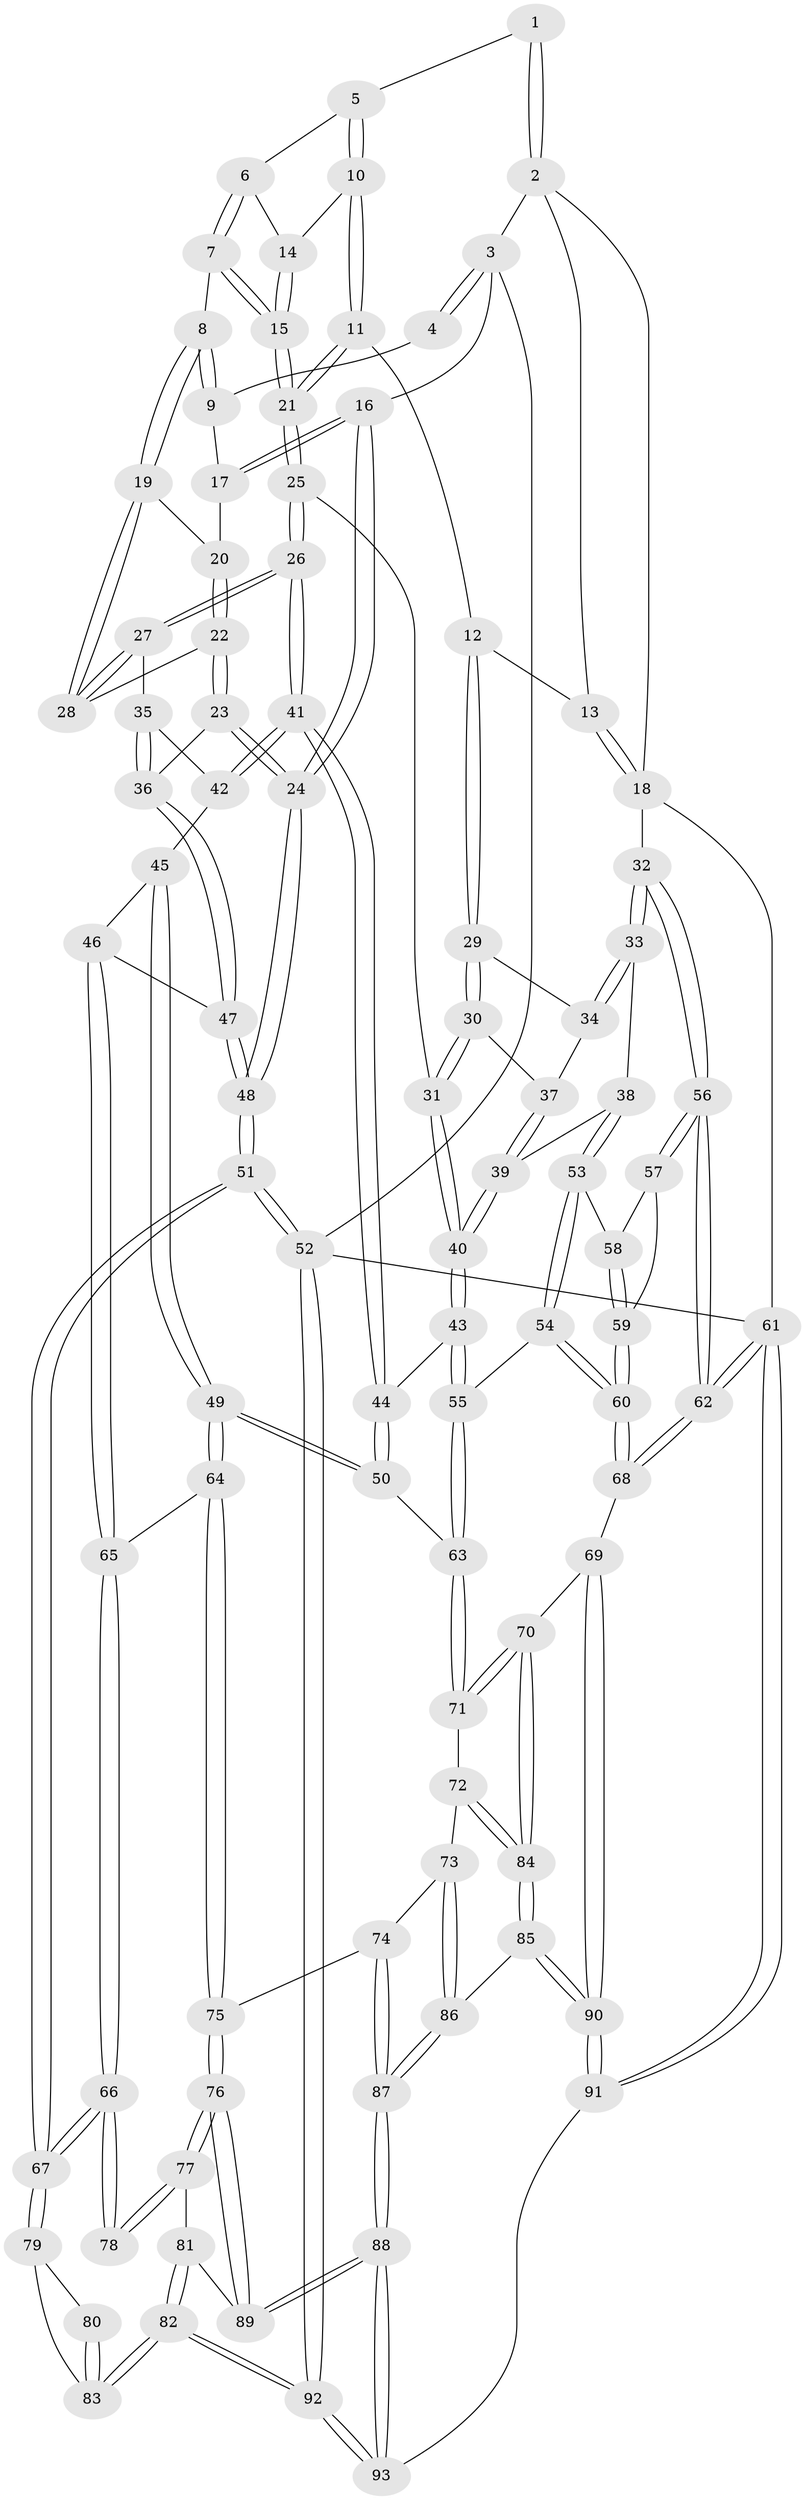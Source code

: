 // Generated by graph-tools (version 1.1) at 2025/00/03/09/25 05:00:19]
// undirected, 93 vertices, 229 edges
graph export_dot {
graph [start="1"]
  node [color=gray90,style=filled];
  1 [pos="+0.38184001182494615+0"];
  2 [pos="+0.7662201438393594+0"];
  3 [pos="+0+0"];
  4 [pos="+0.3410491822126808+0"];
  5 [pos="+0.4212685510514513+0"];
  6 [pos="+0.40644933436595143+0.10658138666767668"];
  7 [pos="+0.3145857133289942+0.1802844624936399"];
  8 [pos="+0.2961512118817983+0.17355617343024088"];
  9 [pos="+0.27958520452065805+0.13003555534080954"];
  10 [pos="+0.5363032791281331+0.1531114299115628"];
  11 [pos="+0.5619004630874108+0.16868584646348217"];
  12 [pos="+0.6798341339943352+0.15528224856234257"];
  13 [pos="+0.7563049087432263+0.026969425650965172"];
  14 [pos="+0.46802303116072747+0.15430214845679707"];
  15 [pos="+0.3477072834522299+0.20287308568353543"];
  16 [pos="+0+0"];
  17 [pos="+0.030417019640306714+0.0863934444620111"];
  18 [pos="+1+0.33023788730885467"];
  19 [pos="+0.22910970349699497+0.2465582854739565"];
  20 [pos="+0.06254170624031499+0.14372602611165441"];
  21 [pos="+0.4358365320925531+0.3494869433729503"];
  22 [pos="+0.08913588216509027+0.29602822156857045"];
  23 [pos="+0.03574498763990597+0.37609186639475534"];
  24 [pos="+0+0.3525466366254743"];
  25 [pos="+0.4339241497627858+0.38812028336354304"];
  26 [pos="+0.41329174395888635+0.4105837908963862"];
  27 [pos="+0.2274942556822653+0.31337886962134787"];
  28 [pos="+0.21811929191898952+0.2880332548896392"];
  29 [pos="+0.6855815754333048+0.17714282198284922"];
  30 [pos="+0.6049782340850297+0.375763179259769"];
  31 [pos="+0.57744068993699+0.4028927647270502"];
  32 [pos="+1+0.3738296396395519"];
  33 [pos="+0.9154277638568109+0.40990544396908496"];
  34 [pos="+0.7644512325638388+0.2826722476862496"];
  35 [pos="+0.1627628196494744+0.44306152453054176"];
  36 [pos="+0.10505032012939962+0.4451055585399522"];
  37 [pos="+0.6874555629384977+0.3795328416229384"];
  38 [pos="+0.8456798801817889+0.466009870835081"];
  39 [pos="+0.7826246085651458+0.47290888082332927"];
  40 [pos="+0.6554072704695159+0.5192720409303533"];
  41 [pos="+0.4063259808407222+0.4298165401526959"];
  42 [pos="+0.1919133477512646+0.46236178485586865"];
  43 [pos="+0.6178476428850254+0.6127837248417198"];
  44 [pos="+0.4064270129969589+0.43695308326692006"];
  45 [pos="+0.21180188545380843+0.5281351018964725"];
  46 [pos="+0.06074287575559745+0.6303557404156511"];
  47 [pos="+0.040631544496715216+0.6215463806619965"];
  48 [pos="+0+0.677703380116148"];
  49 [pos="+0.3333875817093414+0.6880474819865656"];
  50 [pos="+0.3492639526483569+0.6748194471110425"];
  51 [pos="+0+0.7875703081011107"];
  52 [pos="+0+1"];
  53 [pos="+0.8294860053872614+0.5757282666747761"];
  54 [pos="+0.7625642413952473+0.6533070561899689"];
  55 [pos="+0.613419131780822+0.6680101866388948"];
  56 [pos="+1+0.5966704686285891"];
  57 [pos="+1+0.6310043466741767"];
  58 [pos="+0.8737975391295391+0.636787861572638"];
  59 [pos="+0.8701798766249852+0.7367329492214044"];
  60 [pos="+0.8538287776246476+0.7614556447384698"];
  61 [pos="+1+1"];
  62 [pos="+1+1"];
  63 [pos="+0.6097460498332746+0.6738881738009409"];
  64 [pos="+0.3313988797149181+0.6911064582203846"];
  65 [pos="+0.21491056089324045+0.7301774967662096"];
  66 [pos="+0.19658002008118666+0.7645056600002784"];
  67 [pos="+0+0.8057302217750876"];
  68 [pos="+0.849012918513833+0.8295134039401967"];
  69 [pos="+0.7744197502608042+0.8596326786866579"];
  70 [pos="+0.7276142896987229+0.826657432678577"];
  71 [pos="+0.6285009641355888+0.7557442981833289"];
  72 [pos="+0.5691152188775621+0.8385673434013725"];
  73 [pos="+0.5315884993327612+0.8445726429132"];
  74 [pos="+0.41218219383601357+0.8344971333211559"];
  75 [pos="+0.3753167931223169+0.7988130242057475"];
  76 [pos="+0.30044577949755885+0.938948247739864"];
  77 [pos="+0.1923807137355556+0.8213475935499969"];
  78 [pos="+0.1852237154690035+0.7960090351713699"];
  79 [pos="+0+0.8632851662186748"];
  80 [pos="+0.1452060317538618+0.8257607513002986"];
  81 [pos="+0.19375579152784544+0.9261977389580972"];
  82 [pos="+0.1022909840008035+0.9985274700529904"];
  83 [pos="+0.08933952478880292+0.9644303723204306"];
  84 [pos="+0.5861359679970904+0.9299938800086822"];
  85 [pos="+0.587300748209558+0.9366561772728353"];
  86 [pos="+0.47213361966319595+0.9735131641917454"];
  87 [pos="+0.44380161283321384+0.9897442099348475"];
  88 [pos="+0.35750445635346584+1"];
  89 [pos="+0.29535316019798163+0.9941672873679687"];
  90 [pos="+0.7070247072053852+1"];
  91 [pos="+0.7321785845463767+1"];
  92 [pos="+0.08394134931922242+1"];
  93 [pos="+0.355667437569944+1"];
  1 -- 2;
  1 -- 2;
  1 -- 5;
  2 -- 3;
  2 -- 13;
  2 -- 18;
  3 -- 4;
  3 -- 4;
  3 -- 16;
  3 -- 52;
  4 -- 9;
  5 -- 6;
  5 -- 10;
  5 -- 10;
  6 -- 7;
  6 -- 7;
  6 -- 14;
  7 -- 8;
  7 -- 15;
  7 -- 15;
  8 -- 9;
  8 -- 9;
  8 -- 19;
  8 -- 19;
  9 -- 17;
  10 -- 11;
  10 -- 11;
  10 -- 14;
  11 -- 12;
  11 -- 21;
  11 -- 21;
  12 -- 13;
  12 -- 29;
  12 -- 29;
  13 -- 18;
  13 -- 18;
  14 -- 15;
  14 -- 15;
  15 -- 21;
  15 -- 21;
  16 -- 17;
  16 -- 17;
  16 -- 24;
  16 -- 24;
  17 -- 20;
  18 -- 32;
  18 -- 61;
  19 -- 20;
  19 -- 28;
  19 -- 28;
  20 -- 22;
  20 -- 22;
  21 -- 25;
  21 -- 25;
  22 -- 23;
  22 -- 23;
  22 -- 28;
  23 -- 24;
  23 -- 24;
  23 -- 36;
  24 -- 48;
  24 -- 48;
  25 -- 26;
  25 -- 26;
  25 -- 31;
  26 -- 27;
  26 -- 27;
  26 -- 41;
  26 -- 41;
  27 -- 28;
  27 -- 28;
  27 -- 35;
  29 -- 30;
  29 -- 30;
  29 -- 34;
  30 -- 31;
  30 -- 31;
  30 -- 37;
  31 -- 40;
  31 -- 40;
  32 -- 33;
  32 -- 33;
  32 -- 56;
  32 -- 56;
  33 -- 34;
  33 -- 34;
  33 -- 38;
  34 -- 37;
  35 -- 36;
  35 -- 36;
  35 -- 42;
  36 -- 47;
  36 -- 47;
  37 -- 39;
  37 -- 39;
  38 -- 39;
  38 -- 53;
  38 -- 53;
  39 -- 40;
  39 -- 40;
  40 -- 43;
  40 -- 43;
  41 -- 42;
  41 -- 42;
  41 -- 44;
  41 -- 44;
  42 -- 45;
  43 -- 44;
  43 -- 55;
  43 -- 55;
  44 -- 50;
  44 -- 50;
  45 -- 46;
  45 -- 49;
  45 -- 49;
  46 -- 47;
  46 -- 65;
  46 -- 65;
  47 -- 48;
  47 -- 48;
  48 -- 51;
  48 -- 51;
  49 -- 50;
  49 -- 50;
  49 -- 64;
  49 -- 64;
  50 -- 63;
  51 -- 52;
  51 -- 52;
  51 -- 67;
  51 -- 67;
  52 -- 92;
  52 -- 92;
  52 -- 61;
  53 -- 54;
  53 -- 54;
  53 -- 58;
  54 -- 55;
  54 -- 60;
  54 -- 60;
  55 -- 63;
  55 -- 63;
  56 -- 57;
  56 -- 57;
  56 -- 62;
  56 -- 62;
  57 -- 58;
  57 -- 59;
  58 -- 59;
  58 -- 59;
  59 -- 60;
  59 -- 60;
  60 -- 68;
  60 -- 68;
  61 -- 62;
  61 -- 62;
  61 -- 91;
  61 -- 91;
  62 -- 68;
  62 -- 68;
  63 -- 71;
  63 -- 71;
  64 -- 65;
  64 -- 75;
  64 -- 75;
  65 -- 66;
  65 -- 66;
  66 -- 67;
  66 -- 67;
  66 -- 78;
  66 -- 78;
  67 -- 79;
  67 -- 79;
  68 -- 69;
  69 -- 70;
  69 -- 90;
  69 -- 90;
  70 -- 71;
  70 -- 71;
  70 -- 84;
  70 -- 84;
  71 -- 72;
  72 -- 73;
  72 -- 84;
  72 -- 84;
  73 -- 74;
  73 -- 86;
  73 -- 86;
  74 -- 75;
  74 -- 87;
  74 -- 87;
  75 -- 76;
  75 -- 76;
  76 -- 77;
  76 -- 77;
  76 -- 89;
  76 -- 89;
  77 -- 78;
  77 -- 78;
  77 -- 81;
  79 -- 80;
  79 -- 83;
  80 -- 83;
  80 -- 83;
  81 -- 82;
  81 -- 82;
  81 -- 89;
  82 -- 83;
  82 -- 83;
  82 -- 92;
  82 -- 92;
  84 -- 85;
  84 -- 85;
  85 -- 86;
  85 -- 90;
  85 -- 90;
  86 -- 87;
  86 -- 87;
  87 -- 88;
  87 -- 88;
  88 -- 89;
  88 -- 89;
  88 -- 93;
  88 -- 93;
  90 -- 91;
  90 -- 91;
  91 -- 93;
  92 -- 93;
  92 -- 93;
}
